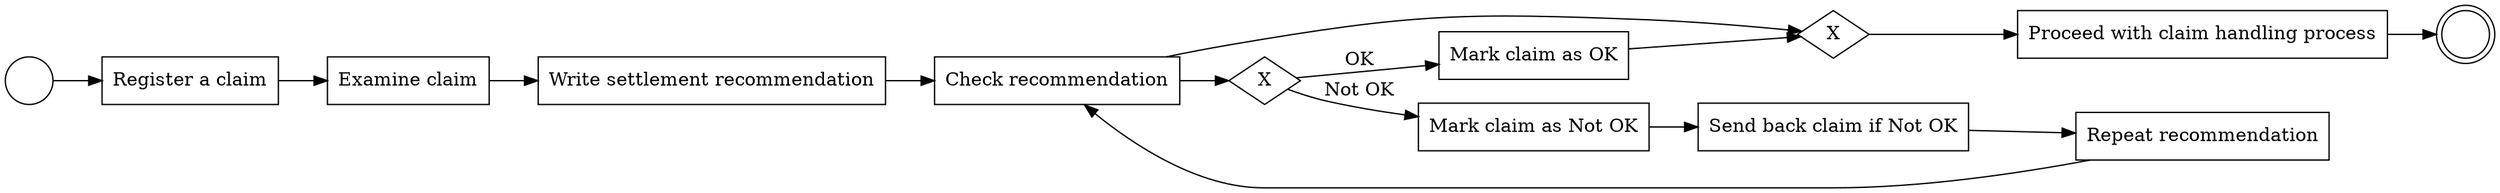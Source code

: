 digraph {
  rankdir=LR;
  "start_1"[shape=circle label=""];
  "end_1"[shape=doublecircle label=""];
  "Register a claim"[shape=rectangle];
  "Examine claim"[shape=rectangle];
  "Write settlement recommendation"[shape=rectangle];
  "Check recommendation"[shape=rectangle];
  "seg_1"[shape=diamond label="X"];
  "Mark claim as OK"[shape=rectangle];
  "Mark claim as Not OK"[shape=rectangle];
  "Send back claim if Not OK"[shape=rectangle];
  "Repeat recommendation"[shape=rectangle];
  "Proceed with claim handling process"[shape=rectangle];
  "meg_1"[shape=diamond label="X"];
  
  "start_1" -> "Register a claim";
  "Register a claim" -> "Examine claim";
  "Examine claim" -> "Write settlement recommendation";
  "Write settlement recommendation" -> "Check recommendation";
  "Check recommendation" -> "seg_1";
  "seg_1" -> "Mark claim as OK"[label="OK"];
  "seg_1" -> "Mark claim as Not OK"[label="Not OK"];
  "Mark claim as Not OK" -> "Send back claim if Not OK";
  "Send back claim if Not OK" -> "Repeat recommendation";
  "Repeat recommendation" -> "Check recommendation";
  "Mark claim as OK" -> "meg_1";
  "Check recommendation" -> "meg_1";
  "meg_1" -> "Proceed with claim handling process";
  "Proceed with claim handling process" -> "end_1";
}